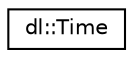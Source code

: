 digraph "Graphical Class Hierarchy"
{
 // LATEX_PDF_SIZE
  edge [fontname="Helvetica",fontsize="10",labelfontname="Helvetica",labelfontsize="10"];
  node [fontname="Helvetica",fontsize="10",shape=record];
  rankdir="LR";
  Node0 [label="dl::Time",height=0.2,width=0.4,color="black", fillcolor="white", style="filled",URL="$classdl_1_1Time.html",tooltip="A class that handles the conversion of time values."];
}
